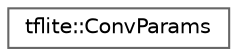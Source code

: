 digraph "Graphical Class Hierarchy"
{
 // LATEX_PDF_SIZE
  bgcolor="transparent";
  edge [fontname=Helvetica,fontsize=10,labelfontname=Helvetica,labelfontsize=10];
  node [fontname=Helvetica,fontsize=10,shape=box,height=0.2,width=0.4];
  rankdir="LR";
  Node0 [id="Node000000",label="tflite::ConvParams",height=0.2,width=0.4,color="grey40", fillcolor="white", style="filled",URL="$structtflite_1_1_conv_params.html",tooltip=" "];
}
